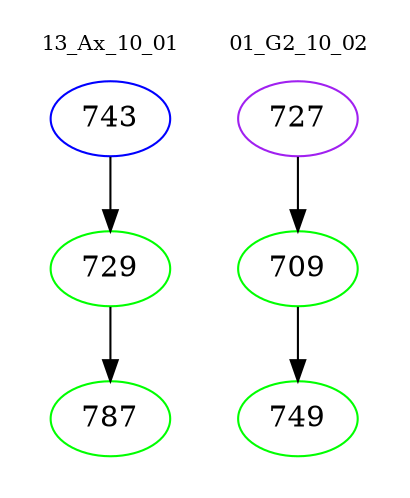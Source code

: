 digraph{
subgraph cluster_0 {
color = white
label = "13_Ax_10_01";
fontsize=10;
T0_743 [label="743", color="blue"]
T0_743 -> T0_729 [color="black"]
T0_729 [label="729", color="green"]
T0_729 -> T0_787 [color="black"]
T0_787 [label="787", color="green"]
}
subgraph cluster_1 {
color = white
label = "01_G2_10_02";
fontsize=10;
T1_727 [label="727", color="purple"]
T1_727 -> T1_709 [color="black"]
T1_709 [label="709", color="green"]
T1_709 -> T1_749 [color="black"]
T1_749 [label="749", color="green"]
}
}

